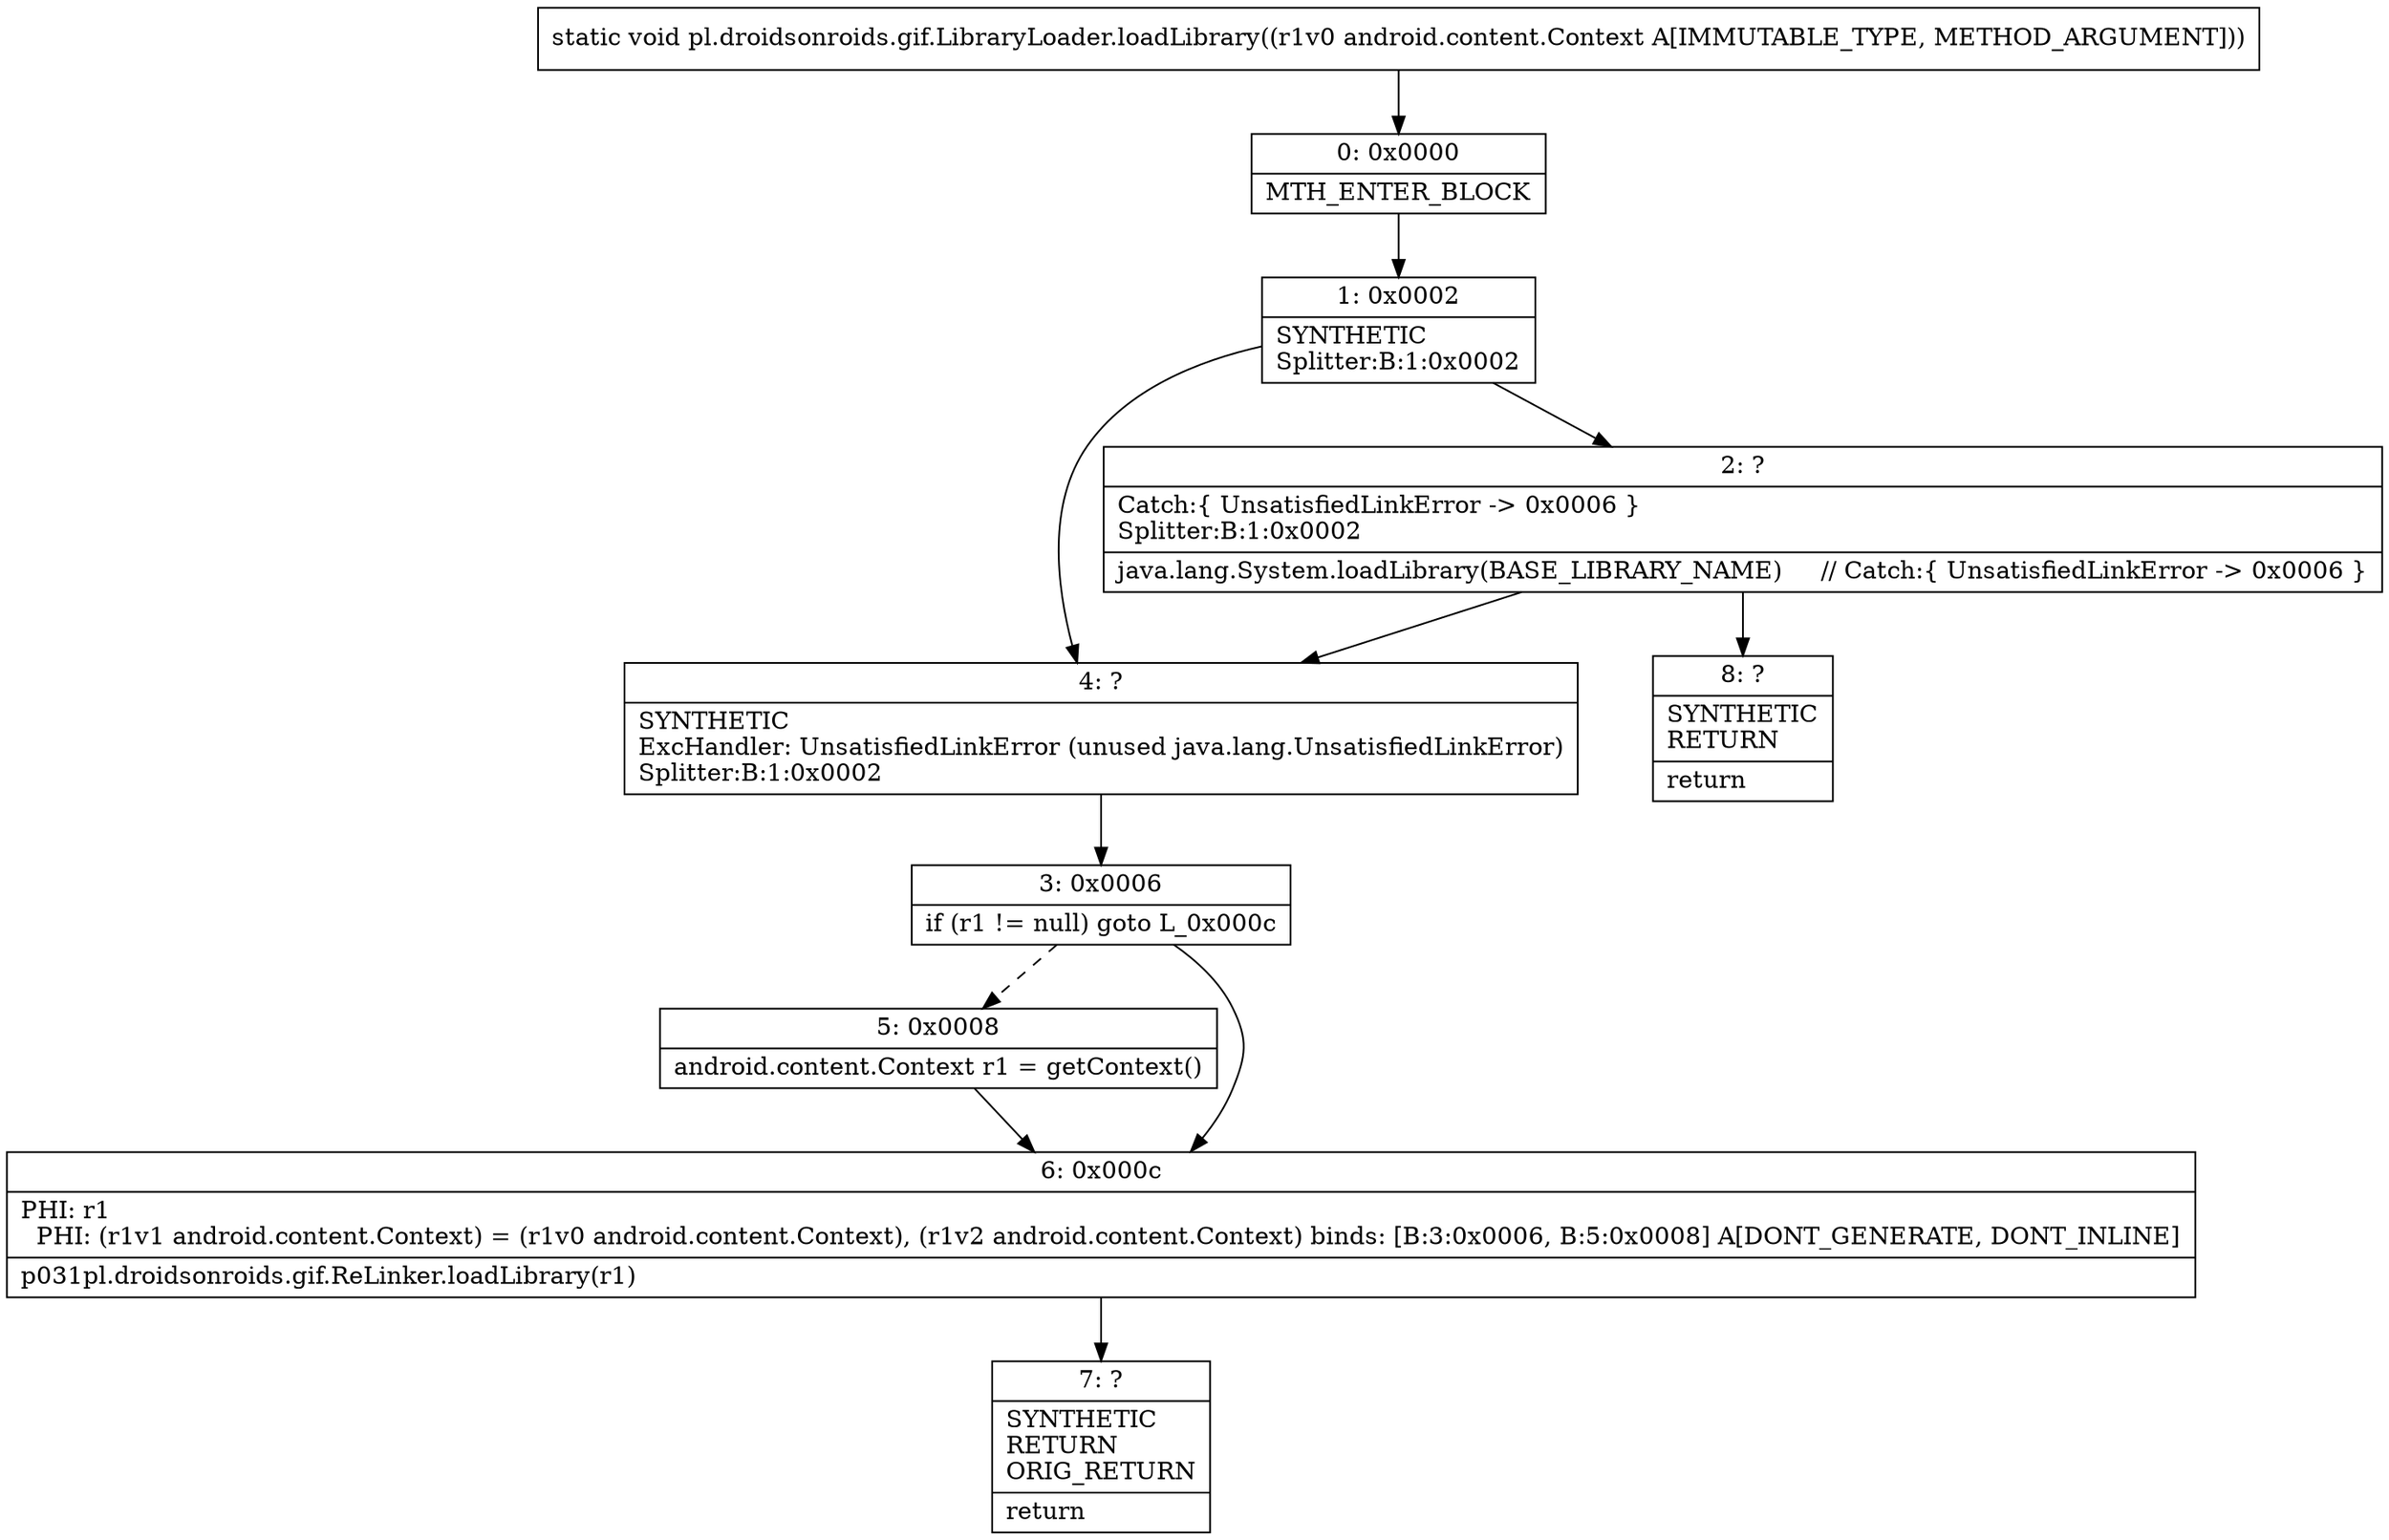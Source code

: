digraph "CFG forpl.droidsonroids.gif.LibraryLoader.loadLibrary(Landroid\/content\/Context;)V" {
Node_0 [shape=record,label="{0\:\ 0x0000|MTH_ENTER_BLOCK\l}"];
Node_1 [shape=record,label="{1\:\ 0x0002|SYNTHETIC\lSplitter:B:1:0x0002\l}"];
Node_2 [shape=record,label="{2\:\ ?|Catch:\{ UnsatisfiedLinkError \-\> 0x0006 \}\lSplitter:B:1:0x0002\l|java.lang.System.loadLibrary(BASE_LIBRARY_NAME)     \/\/ Catch:\{ UnsatisfiedLinkError \-\> 0x0006 \}\l}"];
Node_3 [shape=record,label="{3\:\ 0x0006|if (r1 != null) goto L_0x000c\l}"];
Node_4 [shape=record,label="{4\:\ ?|SYNTHETIC\lExcHandler: UnsatisfiedLinkError (unused java.lang.UnsatisfiedLinkError)\lSplitter:B:1:0x0002\l}"];
Node_5 [shape=record,label="{5\:\ 0x0008|android.content.Context r1 = getContext()\l}"];
Node_6 [shape=record,label="{6\:\ 0x000c|PHI: r1 \l  PHI: (r1v1 android.content.Context) = (r1v0 android.content.Context), (r1v2 android.content.Context) binds: [B:3:0x0006, B:5:0x0008] A[DONT_GENERATE, DONT_INLINE]\l|p031pl.droidsonroids.gif.ReLinker.loadLibrary(r1)\l}"];
Node_7 [shape=record,label="{7\:\ ?|SYNTHETIC\lRETURN\lORIG_RETURN\l|return\l}"];
Node_8 [shape=record,label="{8\:\ ?|SYNTHETIC\lRETURN\l|return\l}"];
MethodNode[shape=record,label="{static void pl.droidsonroids.gif.LibraryLoader.loadLibrary((r1v0 android.content.Context A[IMMUTABLE_TYPE, METHOD_ARGUMENT])) }"];
MethodNode -> Node_0;
Node_0 -> Node_1;
Node_1 -> Node_2;
Node_1 -> Node_4;
Node_2 -> Node_4;
Node_2 -> Node_8;
Node_3 -> Node_5[style=dashed];
Node_3 -> Node_6;
Node_4 -> Node_3;
Node_5 -> Node_6;
Node_6 -> Node_7;
}

